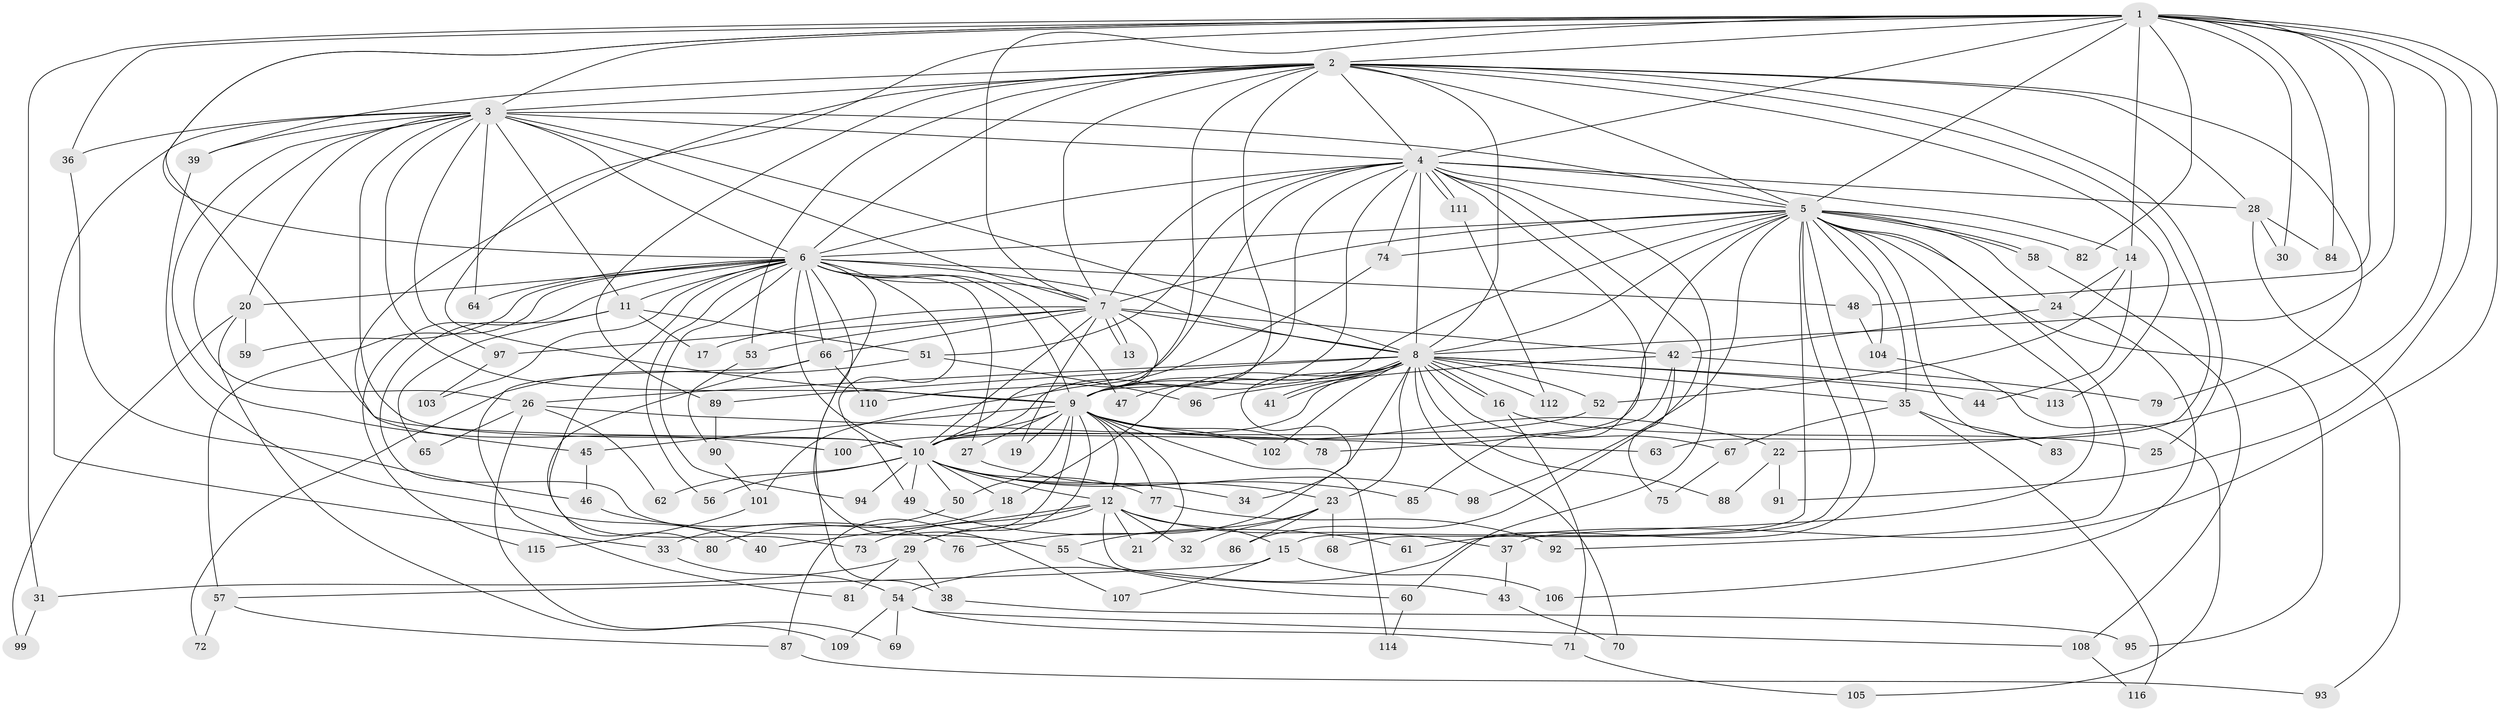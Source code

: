 // Generated by graph-tools (version 1.1) at 2025/13/03/09/25 04:13:51]
// undirected, 116 vertices, 257 edges
graph export_dot {
graph [start="1"]
  node [color=gray90,style=filled];
  1;
  2;
  3;
  4;
  5;
  6;
  7;
  8;
  9;
  10;
  11;
  12;
  13;
  14;
  15;
  16;
  17;
  18;
  19;
  20;
  21;
  22;
  23;
  24;
  25;
  26;
  27;
  28;
  29;
  30;
  31;
  32;
  33;
  34;
  35;
  36;
  37;
  38;
  39;
  40;
  41;
  42;
  43;
  44;
  45;
  46;
  47;
  48;
  49;
  50;
  51;
  52;
  53;
  54;
  55;
  56;
  57;
  58;
  59;
  60;
  61;
  62;
  63;
  64;
  65;
  66;
  67;
  68;
  69;
  70;
  71;
  72;
  73;
  74;
  75;
  76;
  77;
  78;
  79;
  80;
  81;
  82;
  83;
  84;
  85;
  86;
  87;
  88;
  89;
  90;
  91;
  92;
  93;
  94;
  95;
  96;
  97;
  98;
  99;
  100;
  101;
  102;
  103;
  104;
  105;
  106;
  107;
  108;
  109;
  110;
  111;
  112;
  113;
  114;
  115;
  116;
  1 -- 2;
  1 -- 3;
  1 -- 4;
  1 -- 5;
  1 -- 6;
  1 -- 7;
  1 -- 8;
  1 -- 9;
  1 -- 10;
  1 -- 14;
  1 -- 22;
  1 -- 30;
  1 -- 31;
  1 -- 36;
  1 -- 48;
  1 -- 61;
  1 -- 82;
  1 -- 84;
  1 -- 91;
  2 -- 3;
  2 -- 4;
  2 -- 5;
  2 -- 6;
  2 -- 7;
  2 -- 8;
  2 -- 9;
  2 -- 10;
  2 -- 25;
  2 -- 28;
  2 -- 39;
  2 -- 45;
  2 -- 53;
  2 -- 63;
  2 -- 79;
  2 -- 89;
  2 -- 113;
  3 -- 4;
  3 -- 5;
  3 -- 6;
  3 -- 7;
  3 -- 8;
  3 -- 9;
  3 -- 10;
  3 -- 11;
  3 -- 20;
  3 -- 26;
  3 -- 33;
  3 -- 36;
  3 -- 39;
  3 -- 64;
  3 -- 97;
  3 -- 100;
  4 -- 5;
  4 -- 6;
  4 -- 7;
  4 -- 8;
  4 -- 9;
  4 -- 10;
  4 -- 14;
  4 -- 28;
  4 -- 51;
  4 -- 60;
  4 -- 74;
  4 -- 85;
  4 -- 86;
  4 -- 110;
  4 -- 111;
  4 -- 111;
  5 -- 6;
  5 -- 7;
  5 -- 8;
  5 -- 9;
  5 -- 10;
  5 -- 15;
  5 -- 24;
  5 -- 35;
  5 -- 37;
  5 -- 54;
  5 -- 58;
  5 -- 58;
  5 -- 68;
  5 -- 74;
  5 -- 82;
  5 -- 83;
  5 -- 92;
  5 -- 95;
  5 -- 98;
  5 -- 104;
  6 -- 7;
  6 -- 8;
  6 -- 9;
  6 -- 10;
  6 -- 11;
  6 -- 20;
  6 -- 27;
  6 -- 38;
  6 -- 47;
  6 -- 48;
  6 -- 49;
  6 -- 56;
  6 -- 57;
  6 -- 59;
  6 -- 64;
  6 -- 66;
  6 -- 73;
  6 -- 94;
  6 -- 103;
  6 -- 107;
  6 -- 115;
  7 -- 8;
  7 -- 9;
  7 -- 10;
  7 -- 13;
  7 -- 13;
  7 -- 17;
  7 -- 19;
  7 -- 42;
  7 -- 53;
  7 -- 66;
  7 -- 97;
  8 -- 9;
  8 -- 10;
  8 -- 16;
  8 -- 16;
  8 -- 18;
  8 -- 23;
  8 -- 26;
  8 -- 34;
  8 -- 35;
  8 -- 41;
  8 -- 41;
  8 -- 44;
  8 -- 47;
  8 -- 52;
  8 -- 67;
  8 -- 70;
  8 -- 76;
  8 -- 88;
  8 -- 89;
  8 -- 102;
  8 -- 112;
  8 -- 113;
  9 -- 10;
  9 -- 12;
  9 -- 19;
  9 -- 21;
  9 -- 22;
  9 -- 27;
  9 -- 29;
  9 -- 45;
  9 -- 50;
  9 -- 77;
  9 -- 78;
  9 -- 87;
  9 -- 102;
  9 -- 114;
  10 -- 12;
  10 -- 18;
  10 -- 23;
  10 -- 34;
  10 -- 49;
  10 -- 50;
  10 -- 56;
  10 -- 62;
  10 -- 77;
  10 -- 85;
  10 -- 94;
  11 -- 17;
  11 -- 51;
  11 -- 55;
  11 -- 65;
  12 -- 15;
  12 -- 21;
  12 -- 29;
  12 -- 32;
  12 -- 37;
  12 -- 40;
  12 -- 43;
  12 -- 73;
  14 -- 24;
  14 -- 44;
  14 -- 52;
  15 -- 57;
  15 -- 106;
  15 -- 107;
  16 -- 25;
  16 -- 71;
  18 -- 33;
  20 -- 59;
  20 -- 99;
  20 -- 109;
  22 -- 88;
  22 -- 91;
  23 -- 32;
  23 -- 55;
  23 -- 68;
  23 -- 86;
  24 -- 42;
  24 -- 106;
  26 -- 62;
  26 -- 63;
  26 -- 65;
  26 -- 69;
  27 -- 98;
  28 -- 30;
  28 -- 84;
  28 -- 93;
  29 -- 31;
  29 -- 38;
  29 -- 81;
  31 -- 99;
  33 -- 54;
  35 -- 67;
  35 -- 83;
  35 -- 116;
  36 -- 46;
  37 -- 43;
  38 -- 95;
  39 -- 40;
  42 -- 75;
  42 -- 78;
  42 -- 79;
  42 -- 96;
  43 -- 70;
  45 -- 46;
  46 -- 76;
  48 -- 104;
  49 -- 61;
  50 -- 80;
  51 -- 72;
  51 -- 96;
  52 -- 100;
  53 -- 90;
  54 -- 69;
  54 -- 71;
  54 -- 108;
  54 -- 109;
  55 -- 60;
  57 -- 72;
  57 -- 87;
  58 -- 108;
  60 -- 114;
  66 -- 80;
  66 -- 81;
  66 -- 110;
  67 -- 75;
  71 -- 105;
  74 -- 101;
  77 -- 92;
  87 -- 93;
  89 -- 90;
  90 -- 101;
  97 -- 103;
  101 -- 115;
  104 -- 105;
  108 -- 116;
  111 -- 112;
}
